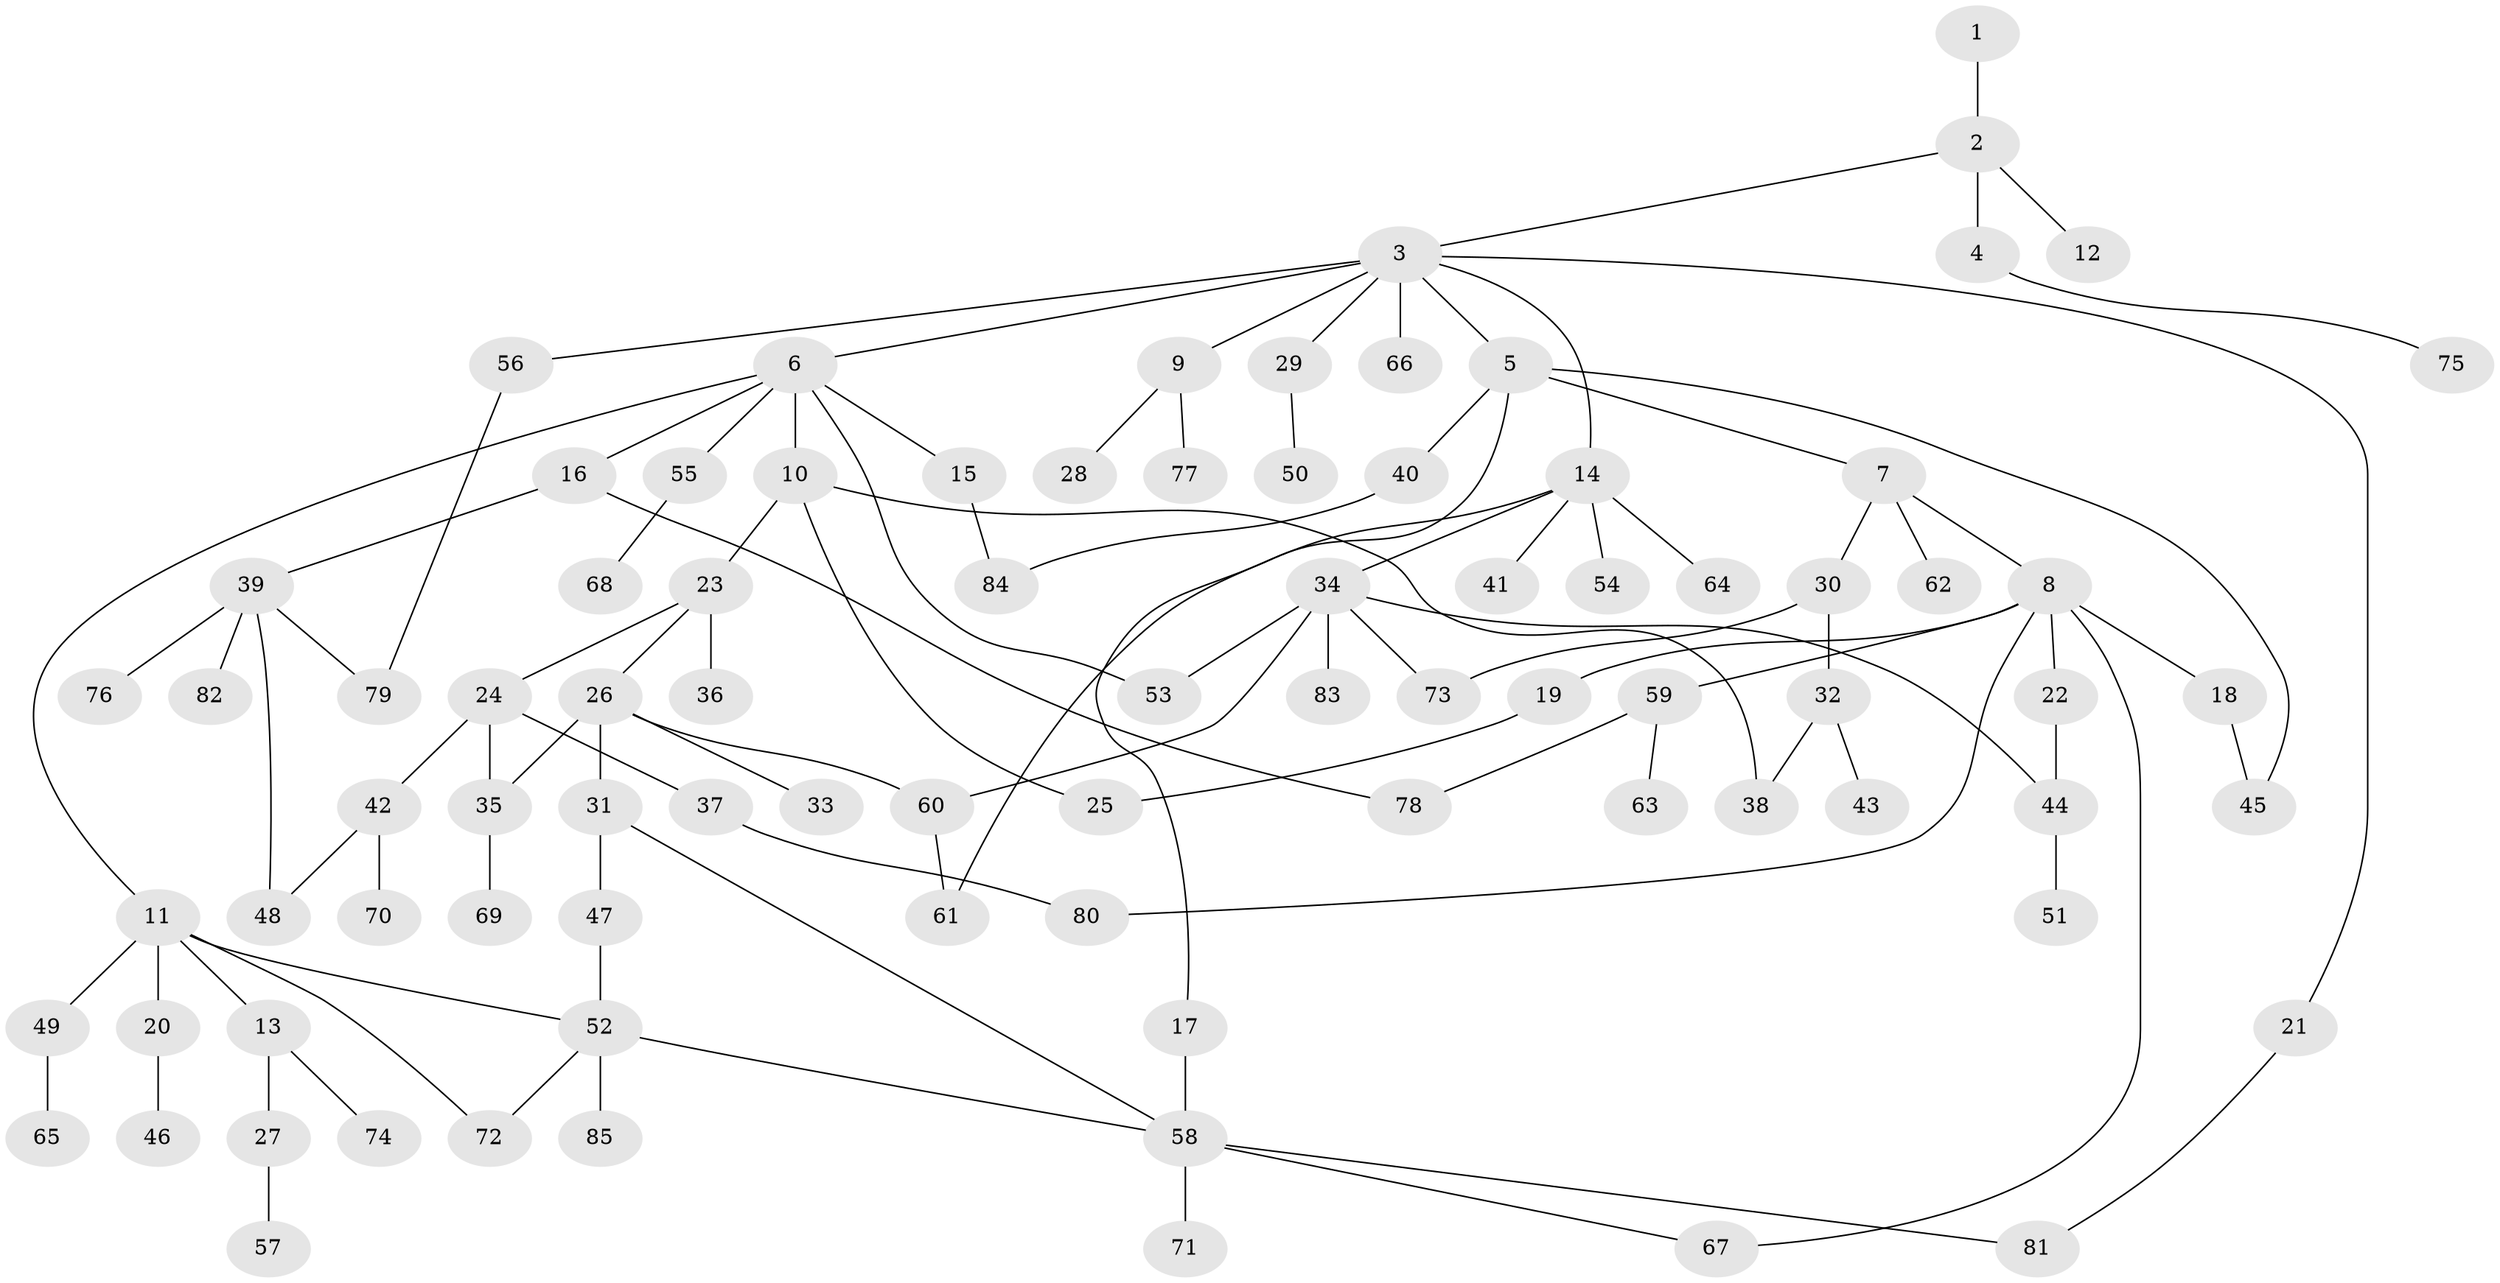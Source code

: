 // coarse degree distribution, {3: 0.14754098360655737, 8: 0.01639344262295082, 1: 0.21311475409836064, 5: 0.06557377049180328, 7: 0.03278688524590164, 4: 0.08196721311475409, 6: 0.01639344262295082, 2: 0.4262295081967213}
// Generated by graph-tools (version 1.1) at 2025/49/03/04/25 22:49:01]
// undirected, 85 vertices, 104 edges
graph export_dot {
  node [color=gray90,style=filled];
  1;
  2;
  3;
  4;
  5;
  6;
  7;
  8;
  9;
  10;
  11;
  12;
  13;
  14;
  15;
  16;
  17;
  18;
  19;
  20;
  21;
  22;
  23;
  24;
  25;
  26;
  27;
  28;
  29;
  30;
  31;
  32;
  33;
  34;
  35;
  36;
  37;
  38;
  39;
  40;
  41;
  42;
  43;
  44;
  45;
  46;
  47;
  48;
  49;
  50;
  51;
  52;
  53;
  54;
  55;
  56;
  57;
  58;
  59;
  60;
  61;
  62;
  63;
  64;
  65;
  66;
  67;
  68;
  69;
  70;
  71;
  72;
  73;
  74;
  75;
  76;
  77;
  78;
  79;
  80;
  81;
  82;
  83;
  84;
  85;
  1 -- 2;
  2 -- 3;
  2 -- 4;
  2 -- 12;
  3 -- 5;
  3 -- 6;
  3 -- 9;
  3 -- 14;
  3 -- 21;
  3 -- 29;
  3 -- 56;
  3 -- 66;
  4 -- 75;
  5 -- 7;
  5 -- 17;
  5 -- 40;
  5 -- 45;
  6 -- 10;
  6 -- 11;
  6 -- 15;
  6 -- 16;
  6 -- 53;
  6 -- 55;
  7 -- 8;
  7 -- 30;
  7 -- 62;
  8 -- 18;
  8 -- 19;
  8 -- 22;
  8 -- 59;
  8 -- 67;
  8 -- 80;
  9 -- 28;
  9 -- 77;
  10 -- 23;
  10 -- 25;
  10 -- 38;
  11 -- 13;
  11 -- 20;
  11 -- 49;
  11 -- 72;
  11 -- 52;
  13 -- 27;
  13 -- 74;
  14 -- 34;
  14 -- 41;
  14 -- 54;
  14 -- 61;
  14 -- 64;
  15 -- 84;
  16 -- 39;
  16 -- 78;
  17 -- 58;
  18 -- 45;
  19 -- 25;
  20 -- 46;
  21 -- 81;
  22 -- 44;
  23 -- 24;
  23 -- 26;
  23 -- 36;
  24 -- 35;
  24 -- 37;
  24 -- 42;
  26 -- 31;
  26 -- 33;
  26 -- 35;
  26 -- 60;
  27 -- 57;
  29 -- 50;
  30 -- 32;
  30 -- 73;
  31 -- 47;
  31 -- 58;
  32 -- 38;
  32 -- 43;
  34 -- 60;
  34 -- 83;
  34 -- 44;
  34 -- 53;
  34 -- 73;
  35 -- 69;
  37 -- 80;
  39 -- 48;
  39 -- 76;
  39 -- 82;
  39 -- 79;
  40 -- 84;
  42 -- 70;
  42 -- 48;
  44 -- 51;
  47 -- 52;
  49 -- 65;
  52 -- 58;
  52 -- 85;
  52 -- 72;
  55 -- 68;
  56 -- 79;
  58 -- 67;
  58 -- 71;
  58 -- 81;
  59 -- 63;
  59 -- 78;
  60 -- 61;
}
